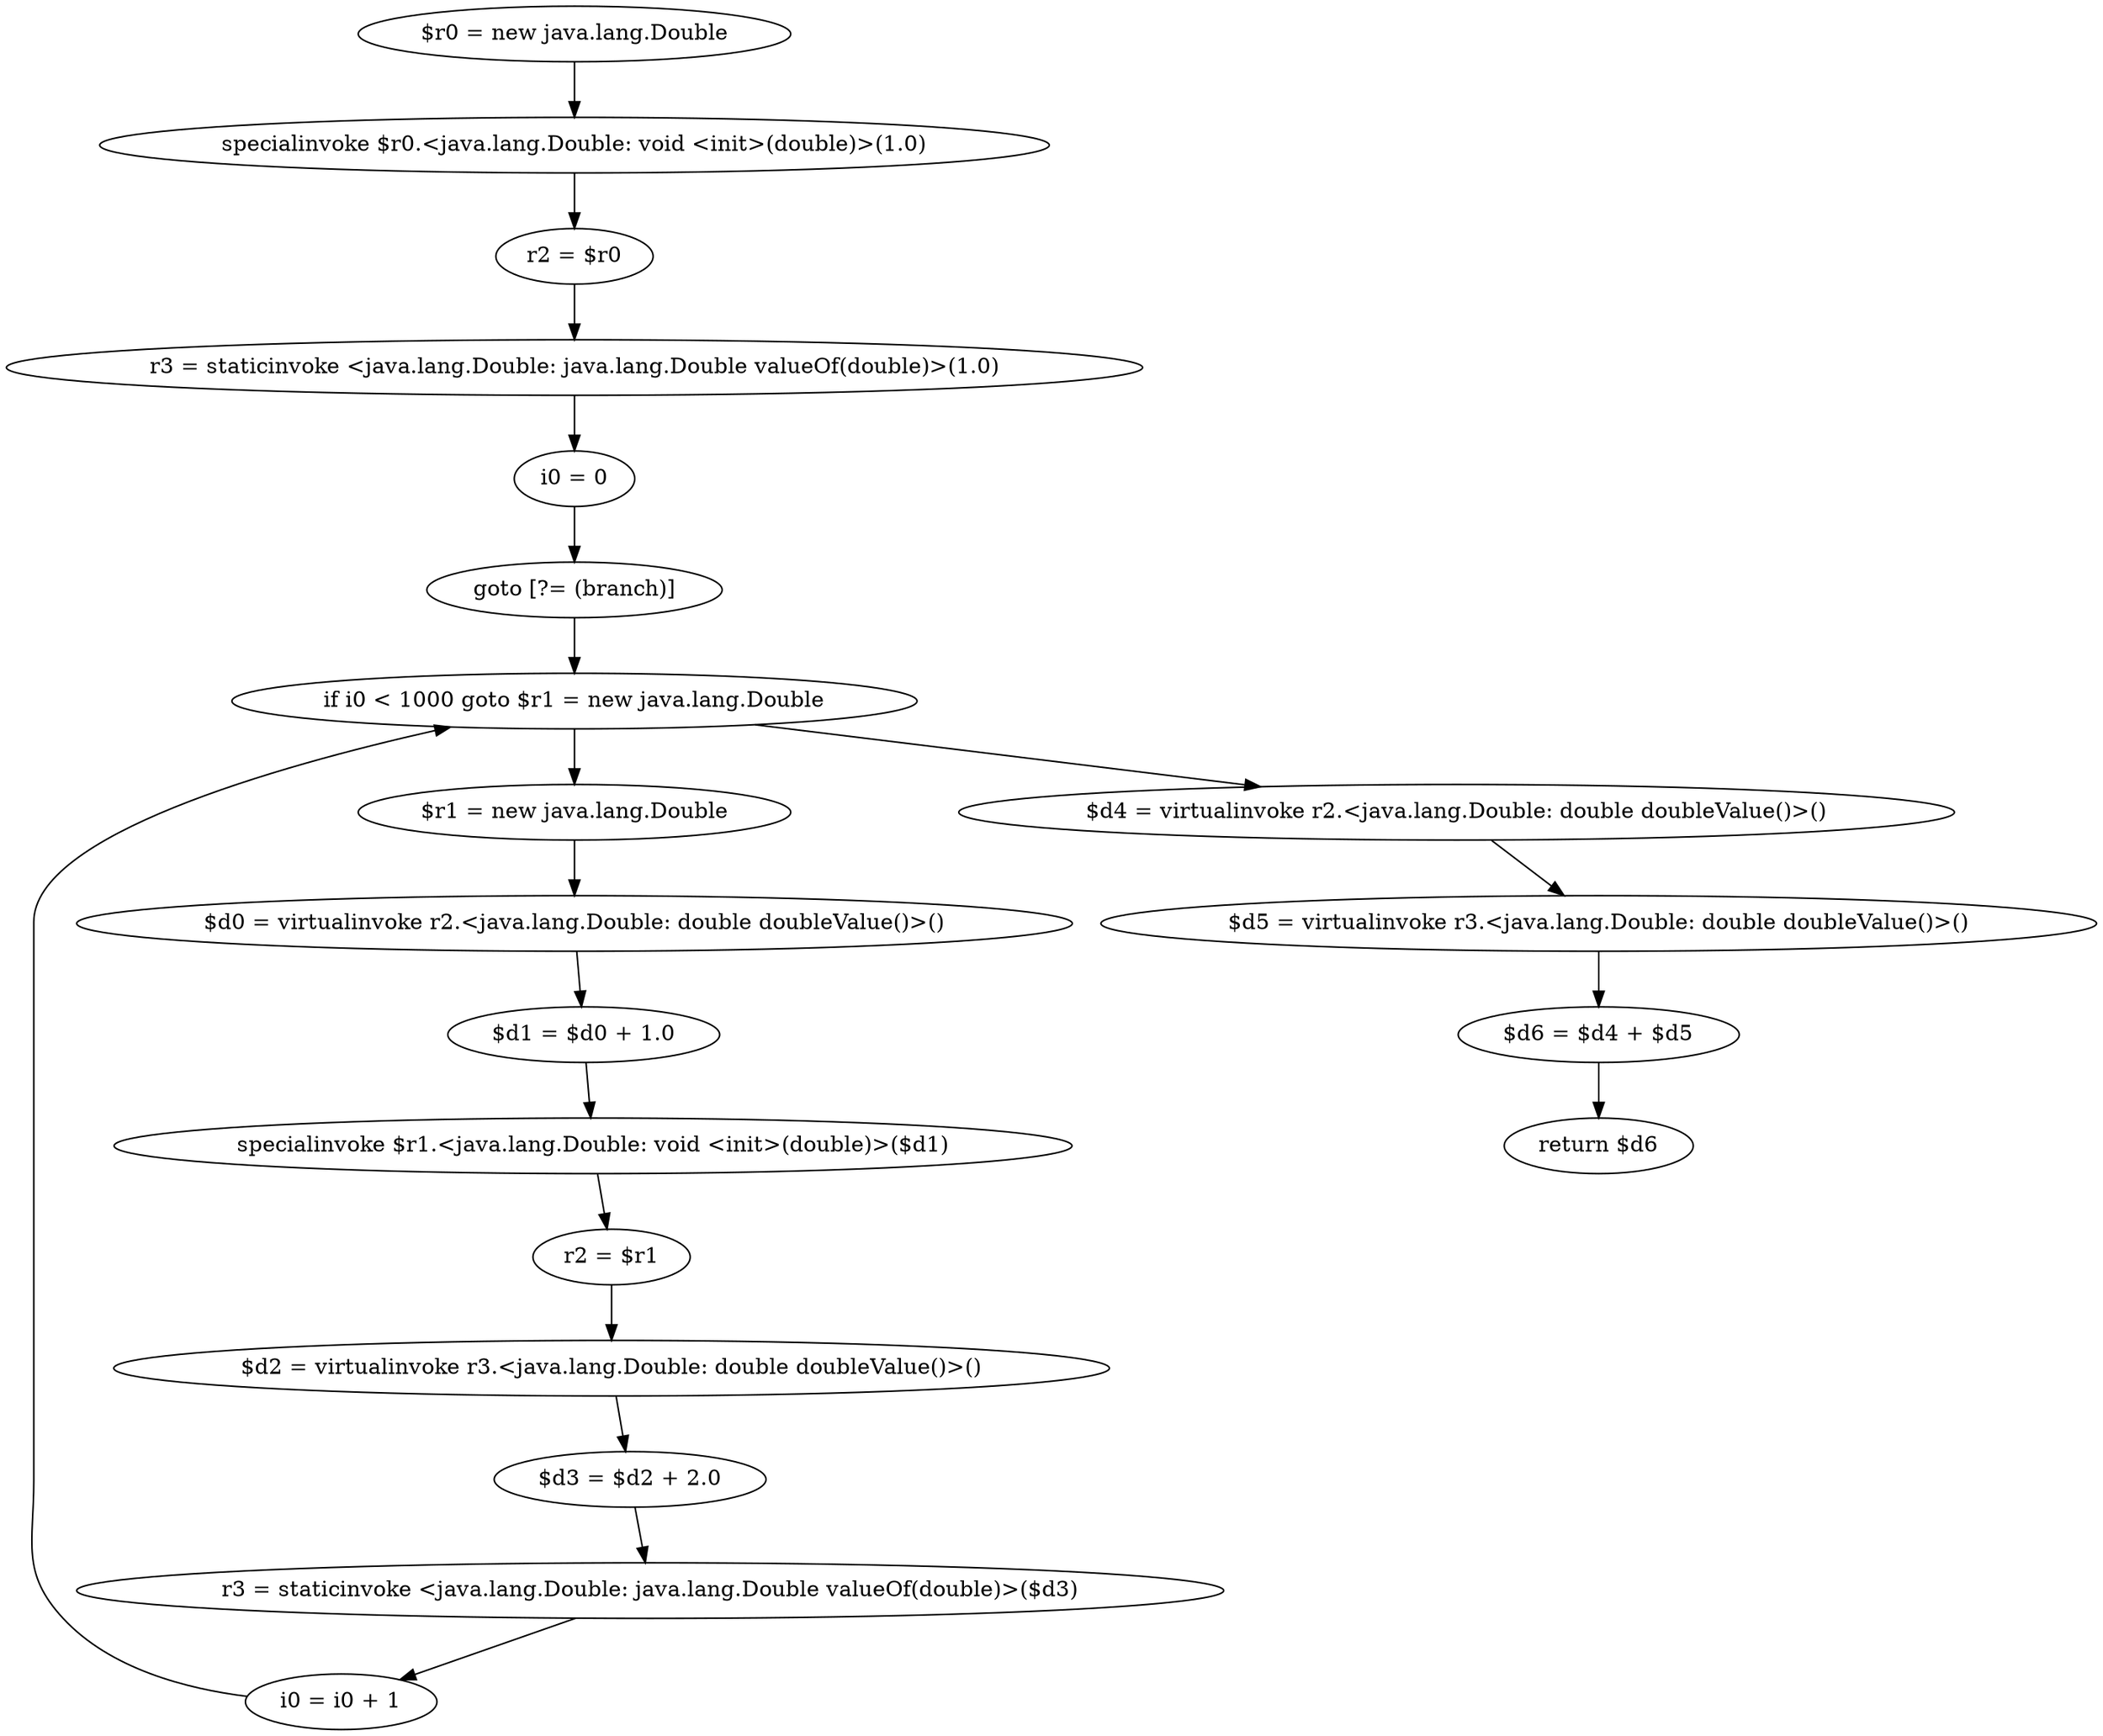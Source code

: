 digraph "unitGraph" {
    "$r0 = new java.lang.Double"
    "specialinvoke $r0.<java.lang.Double: void <init>(double)>(1.0)"
    "r2 = $r0"
    "r3 = staticinvoke <java.lang.Double: java.lang.Double valueOf(double)>(1.0)"
    "i0 = 0"
    "goto [?= (branch)]"
    "$r1 = new java.lang.Double"
    "$d0 = virtualinvoke r2.<java.lang.Double: double doubleValue()>()"
    "$d1 = $d0 + 1.0"
    "specialinvoke $r1.<java.lang.Double: void <init>(double)>($d1)"
    "r2 = $r1"
    "$d2 = virtualinvoke r3.<java.lang.Double: double doubleValue()>()"
    "$d3 = $d2 + 2.0"
    "r3 = staticinvoke <java.lang.Double: java.lang.Double valueOf(double)>($d3)"
    "i0 = i0 + 1"
    "if i0 < 1000 goto $r1 = new java.lang.Double"
    "$d4 = virtualinvoke r2.<java.lang.Double: double doubleValue()>()"
    "$d5 = virtualinvoke r3.<java.lang.Double: double doubleValue()>()"
    "$d6 = $d4 + $d5"
    "return $d6"
    "$r0 = new java.lang.Double"->"specialinvoke $r0.<java.lang.Double: void <init>(double)>(1.0)";
    "specialinvoke $r0.<java.lang.Double: void <init>(double)>(1.0)"->"r2 = $r0";
    "r2 = $r0"->"r3 = staticinvoke <java.lang.Double: java.lang.Double valueOf(double)>(1.0)";
    "r3 = staticinvoke <java.lang.Double: java.lang.Double valueOf(double)>(1.0)"->"i0 = 0";
    "i0 = 0"->"goto [?= (branch)]";
    "goto [?= (branch)]"->"if i0 < 1000 goto $r1 = new java.lang.Double";
    "$r1 = new java.lang.Double"->"$d0 = virtualinvoke r2.<java.lang.Double: double doubleValue()>()";
    "$d0 = virtualinvoke r2.<java.lang.Double: double doubleValue()>()"->"$d1 = $d0 + 1.0";
    "$d1 = $d0 + 1.0"->"specialinvoke $r1.<java.lang.Double: void <init>(double)>($d1)";
    "specialinvoke $r1.<java.lang.Double: void <init>(double)>($d1)"->"r2 = $r1";
    "r2 = $r1"->"$d2 = virtualinvoke r3.<java.lang.Double: double doubleValue()>()";
    "$d2 = virtualinvoke r3.<java.lang.Double: double doubleValue()>()"->"$d3 = $d2 + 2.0";
    "$d3 = $d2 + 2.0"->"r3 = staticinvoke <java.lang.Double: java.lang.Double valueOf(double)>($d3)";
    "r3 = staticinvoke <java.lang.Double: java.lang.Double valueOf(double)>($d3)"->"i0 = i0 + 1";
    "i0 = i0 + 1"->"if i0 < 1000 goto $r1 = new java.lang.Double";
    "if i0 < 1000 goto $r1 = new java.lang.Double"->"$d4 = virtualinvoke r2.<java.lang.Double: double doubleValue()>()";
    "if i0 < 1000 goto $r1 = new java.lang.Double"->"$r1 = new java.lang.Double";
    "$d4 = virtualinvoke r2.<java.lang.Double: double doubleValue()>()"->"$d5 = virtualinvoke r3.<java.lang.Double: double doubleValue()>()";
    "$d5 = virtualinvoke r3.<java.lang.Double: double doubleValue()>()"->"$d6 = $d4 + $d5";
    "$d6 = $d4 + $d5"->"return $d6";
}
